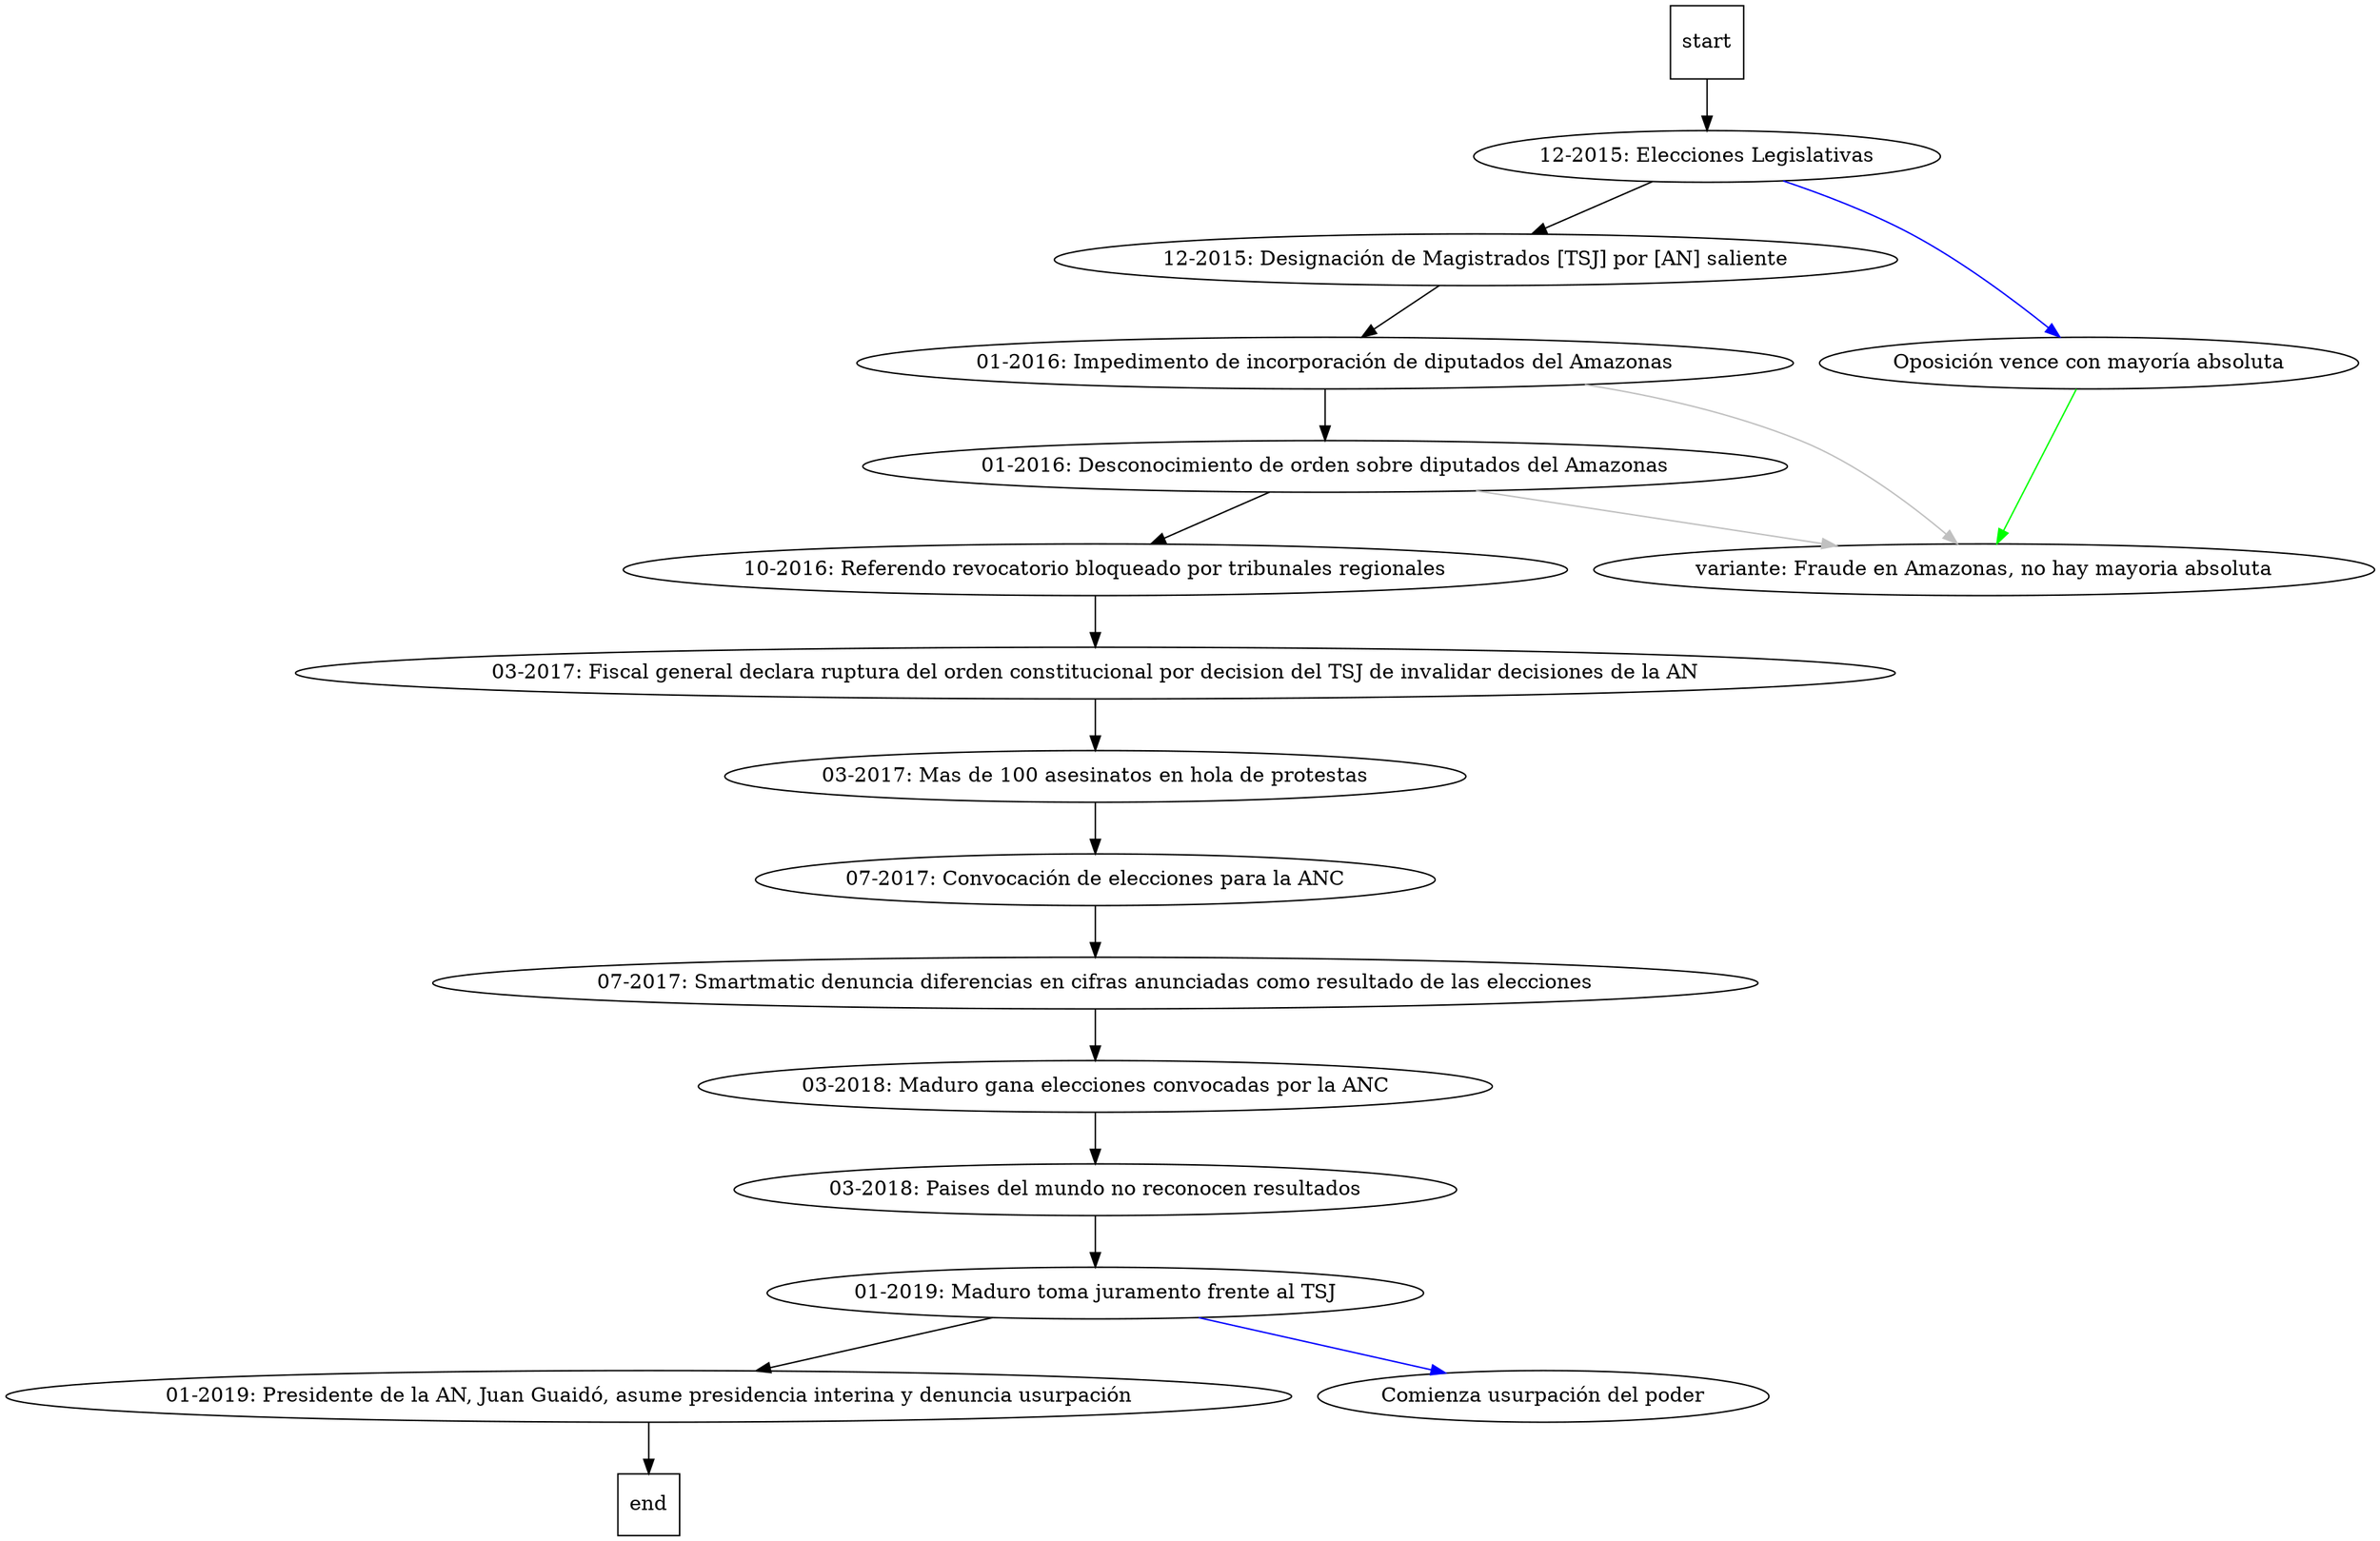digraph timeline {

  # Eventos de ejemplo para la linea base
  # basado en https://www.facebook.com/photo.php?fbid=10218454716299956&set=a.10207164889061331&type=3&theater
  a [label="12-2015: Elecciones Legislativas"]
  b [label="12-2015: Designación de Magistrados [TSJ] por [AN] saliente"]
  c [label="01-2016: Impedimento de incorporación de diputados del Amazonas"]
  d [label="01-2016: Desconocimiento de orden sobre diputados del Amazonas"]
  e [label="01-2016: [TSJ[ inhabilita a la [AN]"]
  e [label="10-2016: Referendo revocatorio bloqueado por tribunales regionales"]
  f [label="03-2017: Fiscal general declara ruptura del orden constitucional por decision del TSJ de invalidar decisiones de la AN"]
  g [label="03-2017: Mas de 100 asesinatos en hola de protestas"]
  h [label="07-2017: Convocación de elecciones para la ANC"]
  i [label="07-2017: Smartmatic denuncia diferencias en cifras anunciadas como resultado de las elecciones"]
  j [label="03-2018: Maduro gana elecciones convocadas por la ANC"]
  k [label="03-2018: Paises del mundo no reconocen resultados"]
  l [label="01-2019: Maduro toma juramento frente al TSJ"]
  m [label="01-2019: Presidente de la AN, Juan Guaidó, asume presidencia interina y denuncia usurpación"]
  
  # línea base del tiempo
  start -> a;
  a -> b;
  b -> c;
  c -> d;
  d -> e;
  e -> f;
  f -> g;
  g -> h;
  h -> i;
  i -> j;
  j -> k;
  k -> l;
  l -> m;
  m -> end;
  
  # nodos asociados al evento "a"
  # azul es un hecho comprobado
  # verde es una opinión
  # gris es una relación genérica
  subgraph {
      n [label="Oposición vence con mayoría absoluta"];
      o [label="variante: Fraude en Amazonas, no hay mayoria absoluta"]
      a -> n [color="blue"];
      n -> o [color="green"];
      c -> o [color="grey"];
      d -> o [color="grey"];
  }
  
  # nodos asociados al evento "l"
  subgraph {
      p [label="Comienza usurpación del poder"]
      l -> p [color="blue"]
  }
  
  start [shape=square];
  end [shape=square];
}
